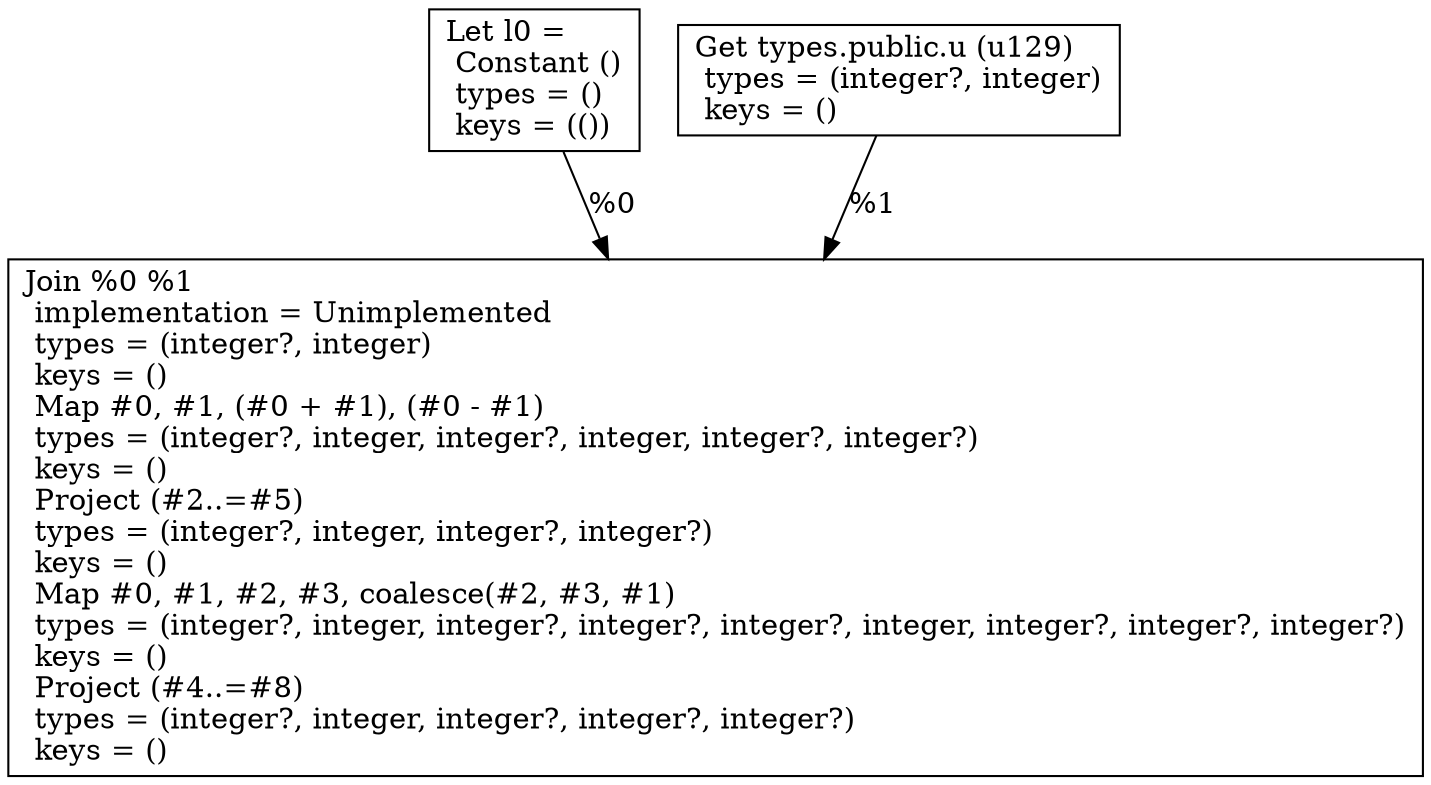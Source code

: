 digraph G {
    node0 [shape = record, label="Let l0 =\l Constant ()\l  types = ()\l  keys = (())\l"]
    node1 [shape = record, label=" Get types.public.u (u129)\l  types = (integer?, integer)\l  keys = ()\l"]
    node2 [shape = record, label=" Join %0 %1\l  implementation = Unimplemented\l  types = (integer?, integer)\l  keys = ()\l Map #0, #1, (#0 + #1), (#0 - #1)\l  types = (integer?, integer, integer?, integer, integer?, integer?)\l  keys = ()\l Project (#2..=#5)\l  types = (integer?, integer, integer?, integer?)\l  keys = ()\l Map #0, #1, #2, #3, coalesce(#2, #3, #1)\l  types = (integer?, integer, integer?, integer?, integer?, integer, integer?, integer?, integer?)\l  keys = ()\l Project (#4..=#8)\l  types = (integer?, integer, integer?, integer?, integer?)\l  keys = ()\l"]
    node1 -> node2 [label = "%1\l"]
    node0 -> node2 [label = "%0\l"]
}
